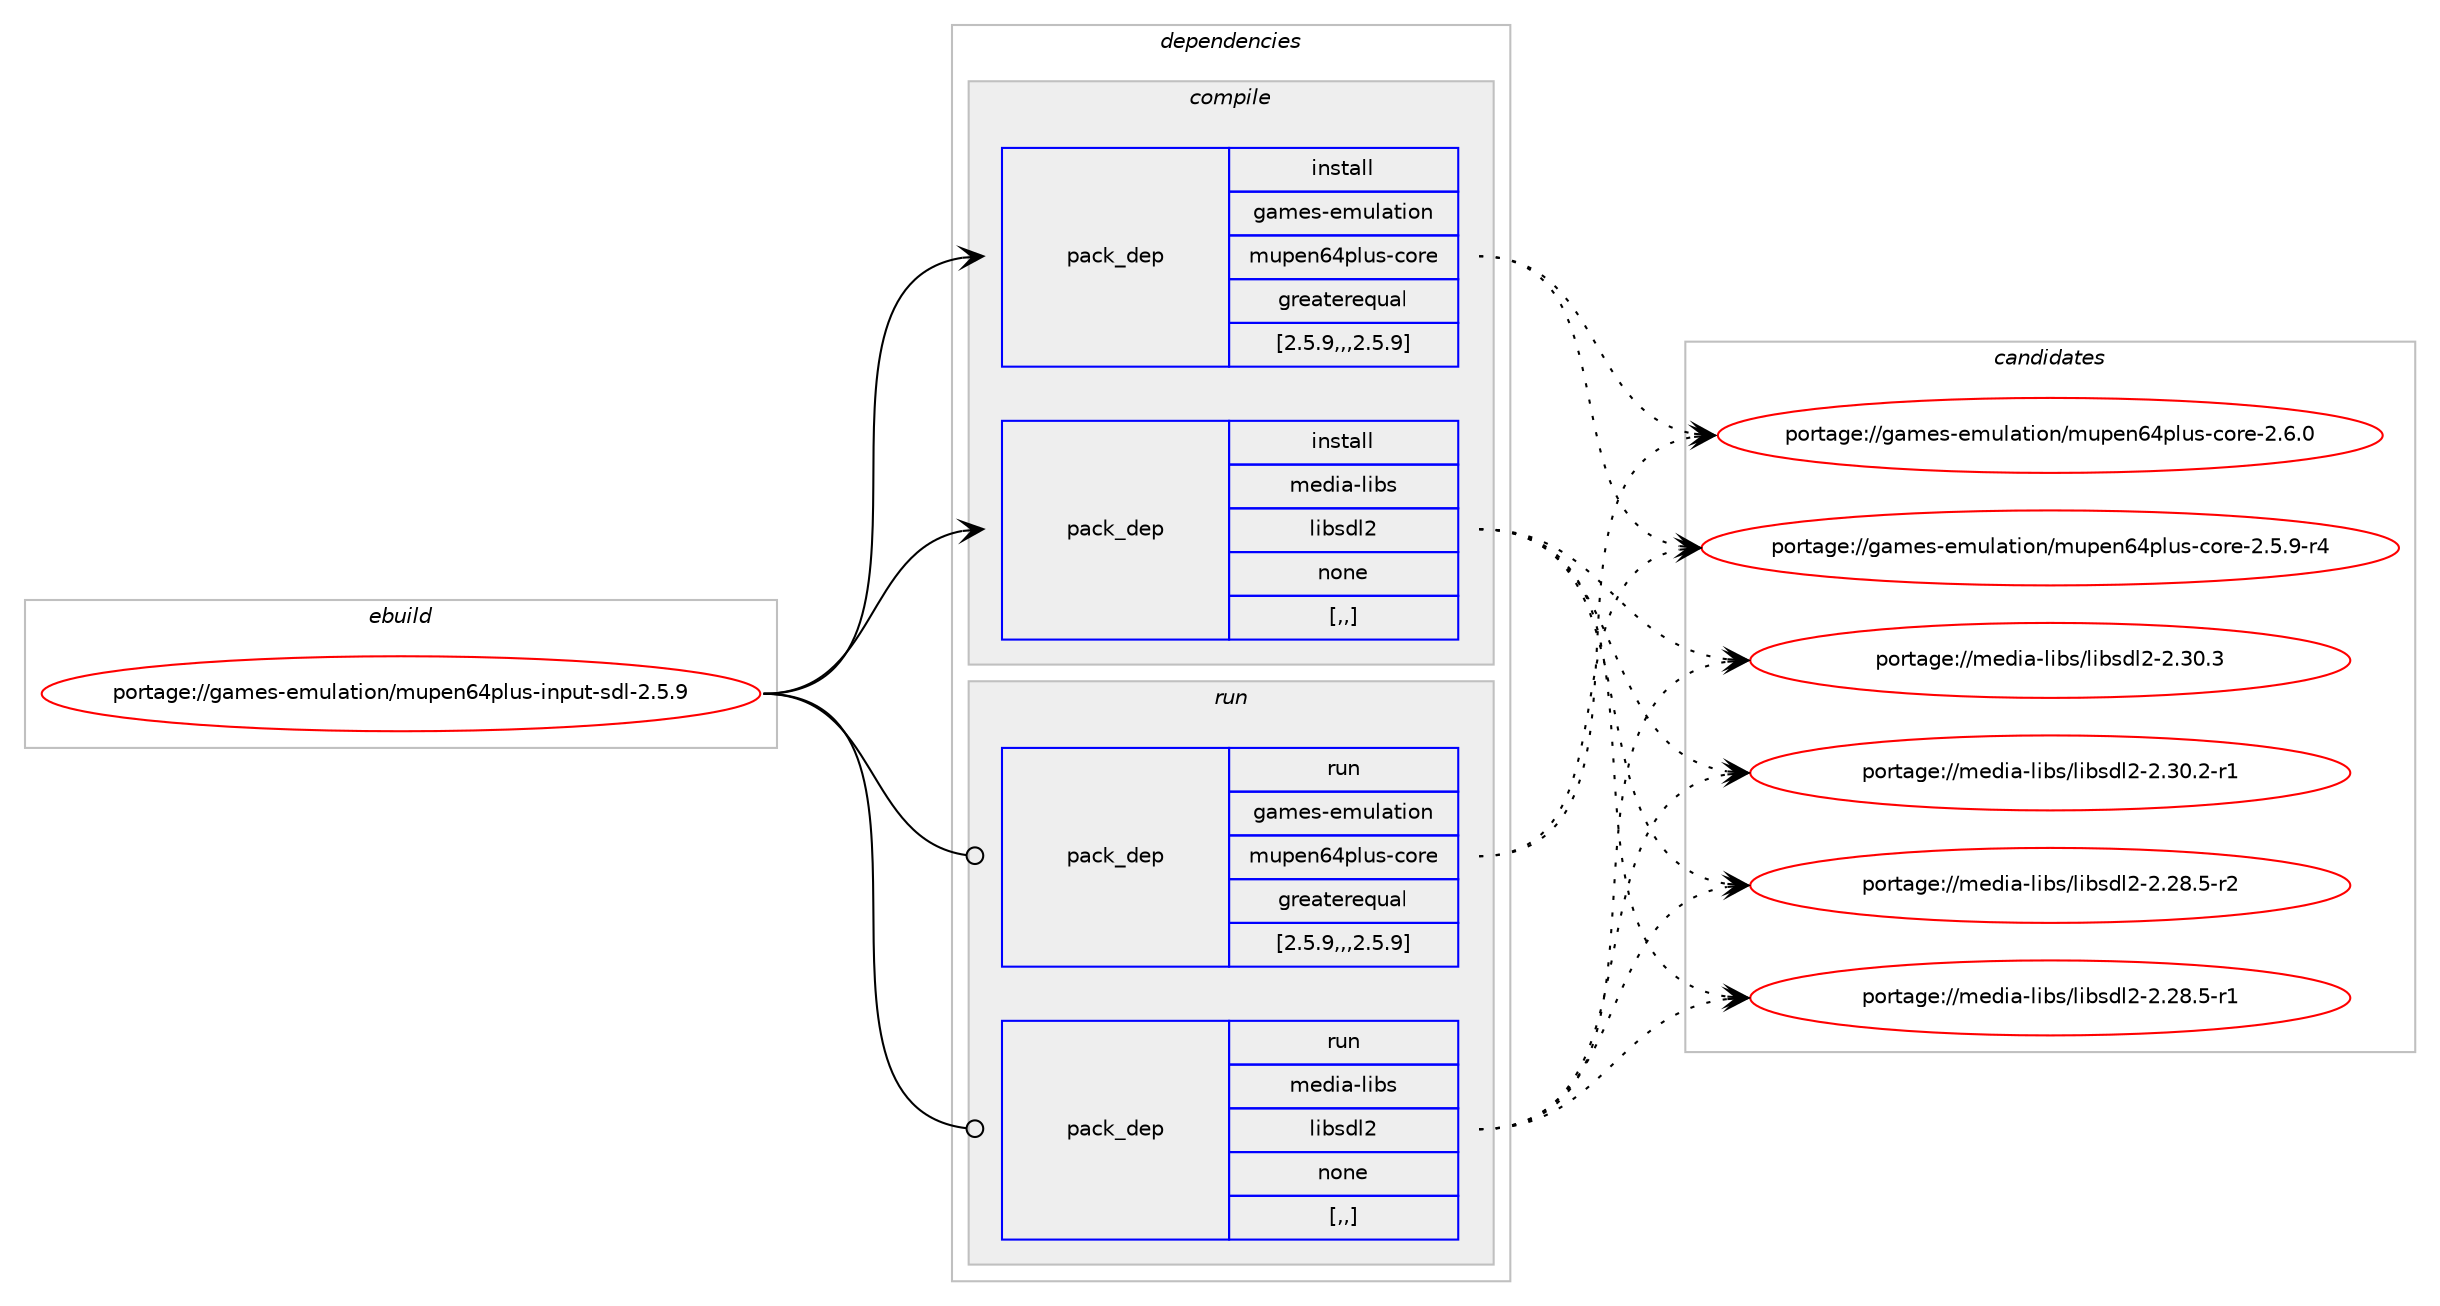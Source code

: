 digraph prolog {

# *************
# Graph options
# *************

newrank=true;
concentrate=true;
compound=true;
graph [rankdir=LR,fontname=Helvetica,fontsize=10,ranksep=1.5];#, ranksep=2.5, nodesep=0.2];
edge  [arrowhead=vee];
node  [fontname=Helvetica,fontsize=10];

# **********
# The ebuild
# **********

subgraph cluster_leftcol {
color=gray;
label=<<i>ebuild</i>>;
id [label="portage://games-emulation/mupen64plus-input-sdl-2.5.9", color=red, width=4, href="../games-emulation/mupen64plus-input-sdl-2.5.9.svg"];
}

# ****************
# The dependencies
# ****************

subgraph cluster_midcol {
color=gray;
label=<<i>dependencies</i>>;
subgraph cluster_compile {
fillcolor="#eeeeee";
style=filled;
label=<<i>compile</i>>;
subgraph pack162776 {
dependency227758 [label=<<TABLE BORDER="0" CELLBORDER="1" CELLSPACING="0" CELLPADDING="4" WIDTH="220"><TR><TD ROWSPAN="6" CELLPADDING="30">pack_dep</TD></TR><TR><TD WIDTH="110">install</TD></TR><TR><TD>games-emulation</TD></TR><TR><TD>mupen64plus-core</TD></TR><TR><TD>greaterequal</TD></TR><TR><TD>[2.5.9,,,2.5.9]</TD></TR></TABLE>>, shape=none, color=blue];
}
id:e -> dependency227758:w [weight=20,style="solid",arrowhead="vee"];
subgraph pack162777 {
dependency227759 [label=<<TABLE BORDER="0" CELLBORDER="1" CELLSPACING="0" CELLPADDING="4" WIDTH="220"><TR><TD ROWSPAN="6" CELLPADDING="30">pack_dep</TD></TR><TR><TD WIDTH="110">install</TD></TR><TR><TD>media-libs</TD></TR><TR><TD>libsdl2</TD></TR><TR><TD>none</TD></TR><TR><TD>[,,]</TD></TR></TABLE>>, shape=none, color=blue];
}
id:e -> dependency227759:w [weight=20,style="solid",arrowhead="vee"];
}
subgraph cluster_compileandrun {
fillcolor="#eeeeee";
style=filled;
label=<<i>compile and run</i>>;
}
subgraph cluster_run {
fillcolor="#eeeeee";
style=filled;
label=<<i>run</i>>;
subgraph pack162778 {
dependency227760 [label=<<TABLE BORDER="0" CELLBORDER="1" CELLSPACING="0" CELLPADDING="4" WIDTH="220"><TR><TD ROWSPAN="6" CELLPADDING="30">pack_dep</TD></TR><TR><TD WIDTH="110">run</TD></TR><TR><TD>games-emulation</TD></TR><TR><TD>mupen64plus-core</TD></TR><TR><TD>greaterequal</TD></TR><TR><TD>[2.5.9,,,2.5.9]</TD></TR></TABLE>>, shape=none, color=blue];
}
id:e -> dependency227760:w [weight=20,style="solid",arrowhead="odot"];
subgraph pack162779 {
dependency227761 [label=<<TABLE BORDER="0" CELLBORDER="1" CELLSPACING="0" CELLPADDING="4" WIDTH="220"><TR><TD ROWSPAN="6" CELLPADDING="30">pack_dep</TD></TR><TR><TD WIDTH="110">run</TD></TR><TR><TD>media-libs</TD></TR><TR><TD>libsdl2</TD></TR><TR><TD>none</TD></TR><TR><TD>[,,]</TD></TR></TABLE>>, shape=none, color=blue];
}
id:e -> dependency227761:w [weight=20,style="solid",arrowhead="odot"];
}
}

# **************
# The candidates
# **************

subgraph cluster_choices {
rank=same;
color=gray;
label=<<i>candidates</i>>;

subgraph choice162776 {
color=black;
nodesep=1;
choice1039710910111545101109117108971161051111104710911711210111054521121081171154599111114101455046544648 [label="portage://games-emulation/mupen64plus-core-2.6.0", color=red, width=4,href="../games-emulation/mupen64plus-core-2.6.0.svg"];
choice10397109101115451011091171089711610511111047109117112101110545211210811711545991111141014550465346574511452 [label="portage://games-emulation/mupen64plus-core-2.5.9-r4", color=red, width=4,href="../games-emulation/mupen64plus-core-2.5.9-r4.svg"];
dependency227758:e -> choice1039710910111545101109117108971161051111104710911711210111054521121081171154599111114101455046544648:w [style=dotted,weight="100"];
dependency227758:e -> choice10397109101115451011091171089711610511111047109117112101110545211210811711545991111141014550465346574511452:w [style=dotted,weight="100"];
}
subgraph choice162777 {
color=black;
nodesep=1;
choice10910110010597451081059811547108105981151001085045504651484651 [label="portage://media-libs/libsdl2-2.30.3", color=red, width=4,href="../media-libs/libsdl2-2.30.3.svg"];
choice109101100105974510810598115471081059811510010850455046514846504511449 [label="portage://media-libs/libsdl2-2.30.2-r1", color=red, width=4,href="../media-libs/libsdl2-2.30.2-r1.svg"];
choice109101100105974510810598115471081059811510010850455046505646534511450 [label="portage://media-libs/libsdl2-2.28.5-r2", color=red, width=4,href="../media-libs/libsdl2-2.28.5-r2.svg"];
choice109101100105974510810598115471081059811510010850455046505646534511449 [label="portage://media-libs/libsdl2-2.28.5-r1", color=red, width=4,href="../media-libs/libsdl2-2.28.5-r1.svg"];
dependency227759:e -> choice10910110010597451081059811547108105981151001085045504651484651:w [style=dotted,weight="100"];
dependency227759:e -> choice109101100105974510810598115471081059811510010850455046514846504511449:w [style=dotted,weight="100"];
dependency227759:e -> choice109101100105974510810598115471081059811510010850455046505646534511450:w [style=dotted,weight="100"];
dependency227759:e -> choice109101100105974510810598115471081059811510010850455046505646534511449:w [style=dotted,weight="100"];
}
subgraph choice162778 {
color=black;
nodesep=1;
choice1039710910111545101109117108971161051111104710911711210111054521121081171154599111114101455046544648 [label="portage://games-emulation/mupen64plus-core-2.6.0", color=red, width=4,href="../games-emulation/mupen64plus-core-2.6.0.svg"];
choice10397109101115451011091171089711610511111047109117112101110545211210811711545991111141014550465346574511452 [label="portage://games-emulation/mupen64plus-core-2.5.9-r4", color=red, width=4,href="../games-emulation/mupen64plus-core-2.5.9-r4.svg"];
dependency227760:e -> choice1039710910111545101109117108971161051111104710911711210111054521121081171154599111114101455046544648:w [style=dotted,weight="100"];
dependency227760:e -> choice10397109101115451011091171089711610511111047109117112101110545211210811711545991111141014550465346574511452:w [style=dotted,weight="100"];
}
subgraph choice162779 {
color=black;
nodesep=1;
choice10910110010597451081059811547108105981151001085045504651484651 [label="portage://media-libs/libsdl2-2.30.3", color=red, width=4,href="../media-libs/libsdl2-2.30.3.svg"];
choice109101100105974510810598115471081059811510010850455046514846504511449 [label="portage://media-libs/libsdl2-2.30.2-r1", color=red, width=4,href="../media-libs/libsdl2-2.30.2-r1.svg"];
choice109101100105974510810598115471081059811510010850455046505646534511450 [label="portage://media-libs/libsdl2-2.28.5-r2", color=red, width=4,href="../media-libs/libsdl2-2.28.5-r2.svg"];
choice109101100105974510810598115471081059811510010850455046505646534511449 [label="portage://media-libs/libsdl2-2.28.5-r1", color=red, width=4,href="../media-libs/libsdl2-2.28.5-r1.svg"];
dependency227761:e -> choice10910110010597451081059811547108105981151001085045504651484651:w [style=dotted,weight="100"];
dependency227761:e -> choice109101100105974510810598115471081059811510010850455046514846504511449:w [style=dotted,weight="100"];
dependency227761:e -> choice109101100105974510810598115471081059811510010850455046505646534511450:w [style=dotted,weight="100"];
dependency227761:e -> choice109101100105974510810598115471081059811510010850455046505646534511449:w [style=dotted,weight="100"];
}
}

}
